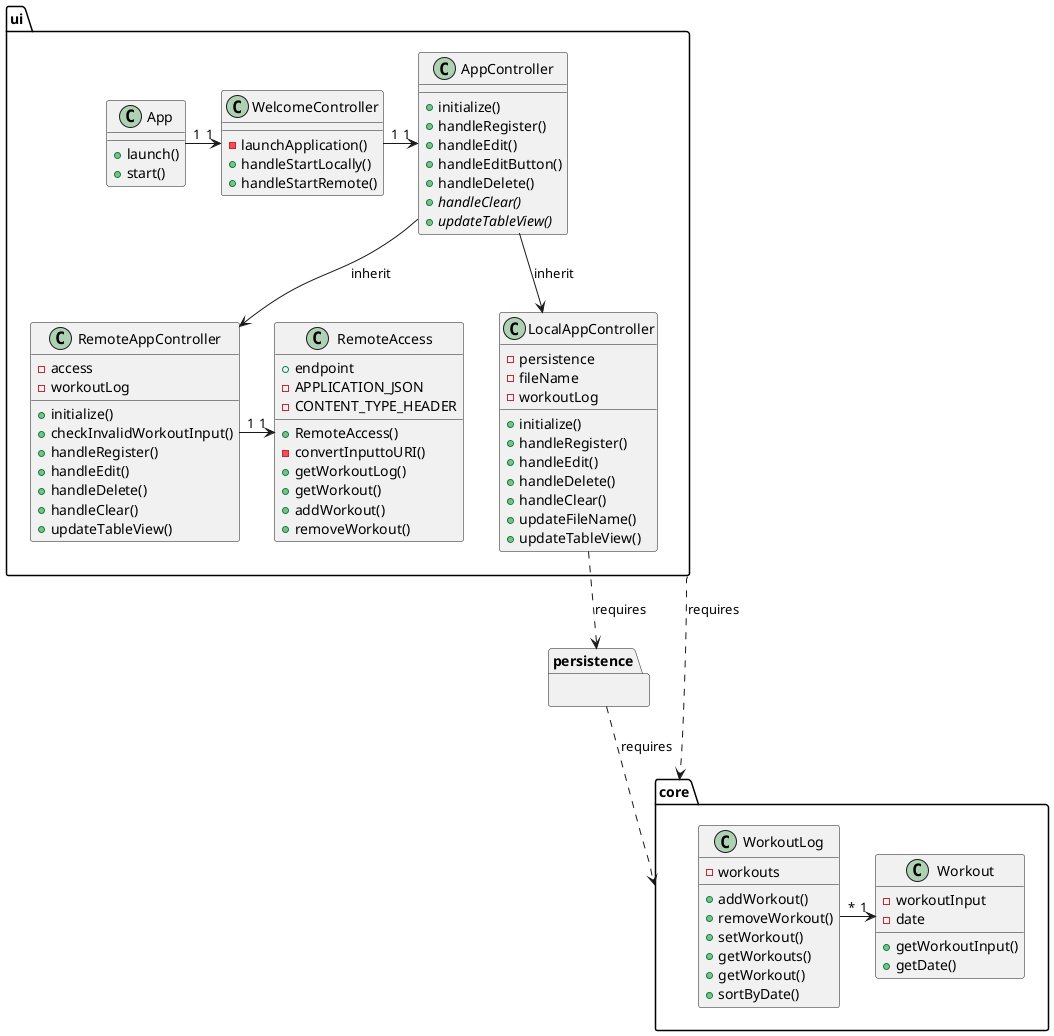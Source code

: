 @startuml


package ui {
    class App{
        +launch()
        +start()
    }

    class WelcomeController{
        -launchApplication()
        +handleStartLocally()
        +handleStartRemote()
        
    }

    class AppController{
        +initialize()
        +handleRegister()
        +handleEdit()
        +handleEditButton()
        +handleDelete()
        +//handleClear()//
        +//updateTableView()//


    }

    class RemoteAccess{
        +endpoint
        -APPLICATION_JSON
        -CONTENT_TYPE_HEADER
        +RemoteAccess()
        -convertInputtoURI()
        +getWorkoutLog()
        +getWorkout()
        +addWorkout()
        +removeWorkout()
    }

    class LocalAppController{
        -persistence
        -fileName
        -workoutLog
        +initialize()
        +handleRegister()
        +handleEdit()
        +handleDelete()
        +handleClear()
        +updateFileName()
        +updateTableView()
    }

    class RemoteAppController{
        -access
        -workoutLog
        +initialize()
        +checkInvalidWorkoutInput()
        +handleRegister()
        +handleEdit()
        +handleDelete()
        +handleClear()
        +updateTableView()
    }
}

package core{
    class Workout{
        -workoutInput
        -date
        +getWorkoutInput()
        +getDate()
    }

    class WorkoutLog{
        -workouts
        +addWorkout()
        +removeWorkout()
        +setWorkout()
        +getWorkouts()
        +getWorkout()
        +sortByDate()

    }
}

package persistence{

}

App "1"->"1" WelcomeController
WelcomeController "1"->"1" AppController
RemoteAppController "1"->"1" RemoteAccess
AppController --> RemoteAppController : inherit
AppController --> LocalAppController : inherit

WorkoutLog "*"->"1" Workout

LocalAppController ..> persistence : requires
ui ..> core : requires
persistence ..> core : requires






@enduml